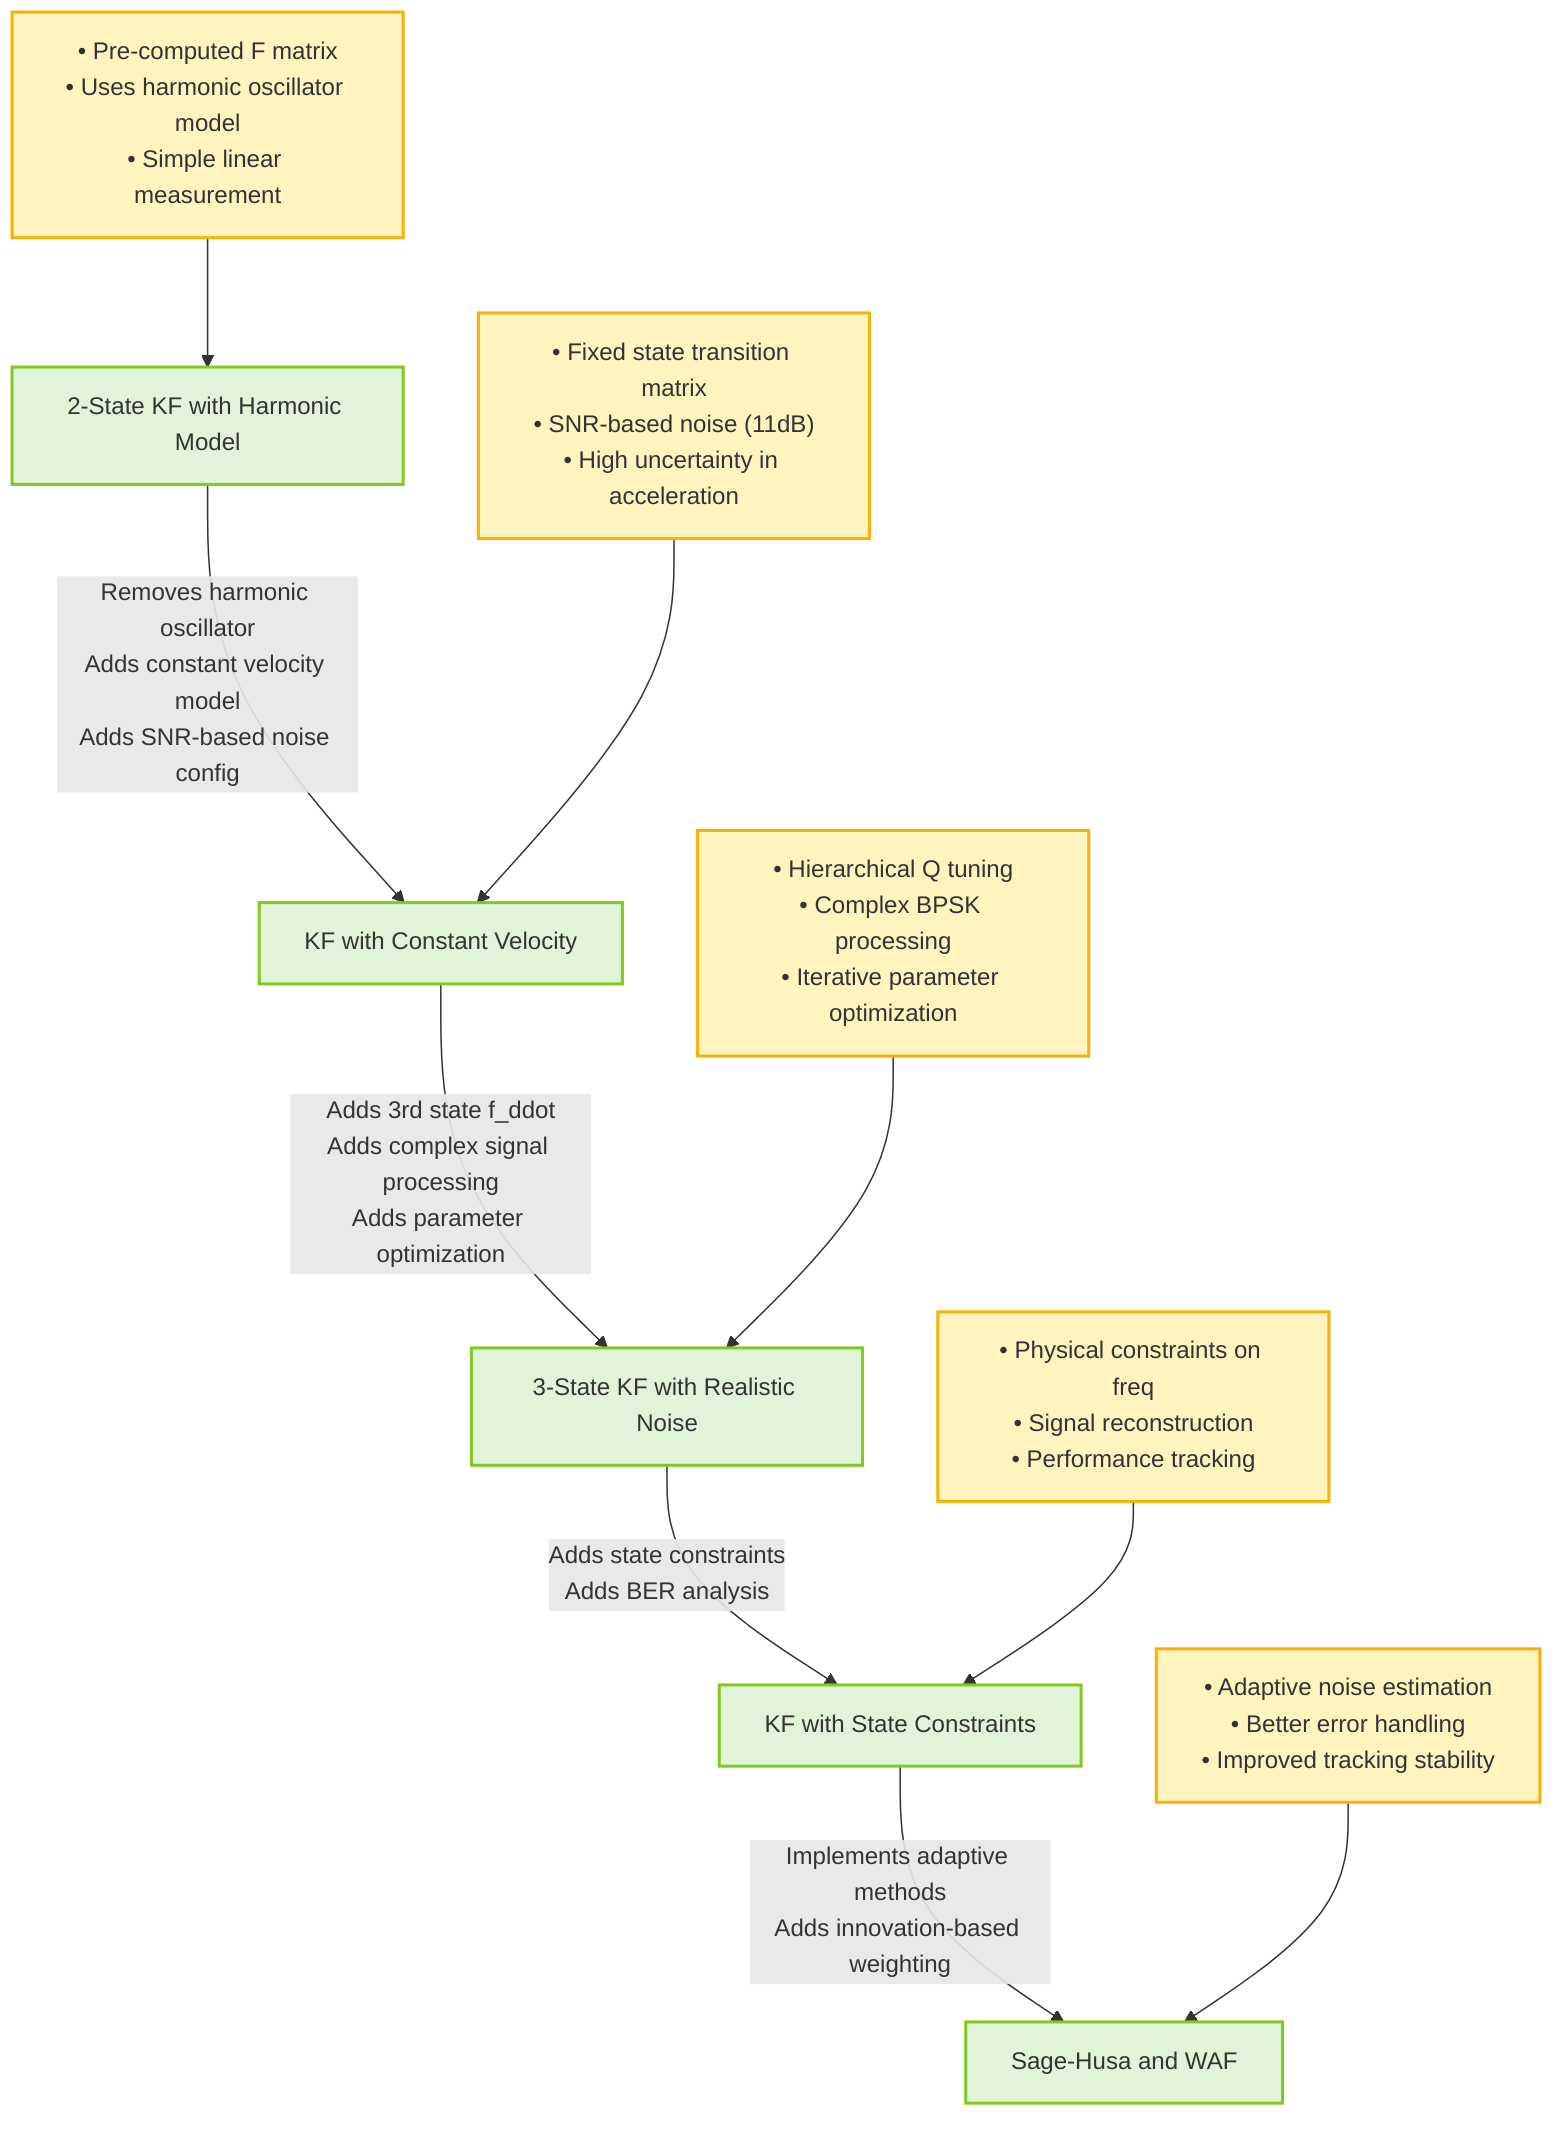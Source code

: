 graph TD
    A[2-State KF with Harmonic Model] -->|"Removes harmonic oscillator<br/>Adds constant velocity model<br/>Adds SNR-based noise config"| B[KF with Constant Velocity]
    B -->|"Adds 3rd state f_ddot<br/>Adds complex signal processing<br/>Adds parameter optimization"| C[3-State KF with Realistic Noise]
    C -->|"Adds state constraints<br/>Adds BER analysis"| D[KF with State Constraints]
    D -->|"Implements adaptive methods<br/>Adds innovation-based weighting"| E[Sage-Husa and WAF]

    %% Implementation details
    A1["• Pre-computed F matrix<br/>• Uses harmonic oscillator model<br/>• Simple linear measurement"] --> A
    B1["• Fixed state transition matrix<br/>• SNR-based noise (11dB)<br/>• High uncertainty in acceleration"] --> B
    C1["• Hierarchical Q tuning<br/>• Complex BPSK processing<br/>• Iterative parameter optimization"] --> C
    D1["• Physical constraints on freq<br/>• Signal reconstruction<br/>• Performance tracking"] --> D
    E1["• Adaptive noise estimation<br/>• Better error handling<br/>• Improved tracking stability"] --> E

    %% Style definitions
    classDef default fill:#f9f9f9,stroke:#333,stroke-width:2px
    classDef main fill:#e1f3d8,stroke:#82c91e,stroke-width:2px
    classDef features fill:#fff3bf,stroke:#fab005,stroke-width:2px
    classDef removed fill:#ffe3e3,stroke:#fa5252,stroke-width:2px,stroke-dasharray: 5 5

    %% Apply styles
    class A,B,C,D,E main
    class A1,B1,C1,D1,E1 features